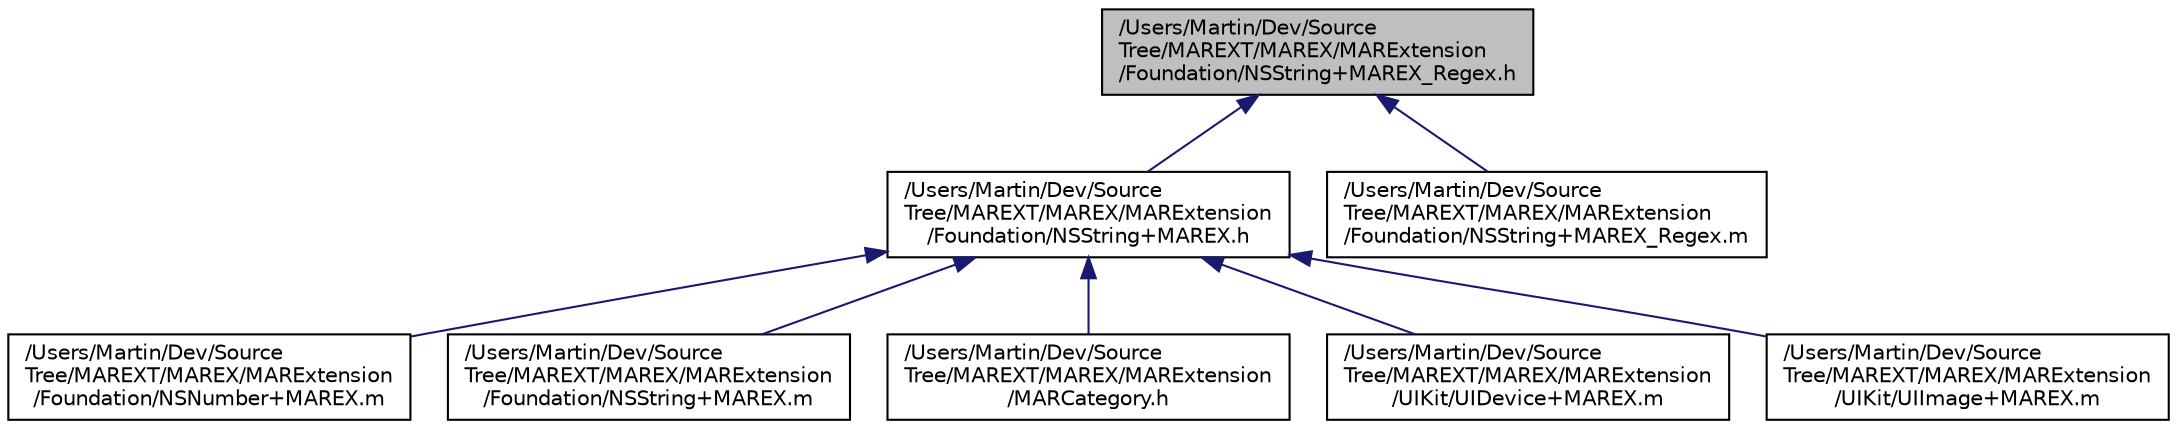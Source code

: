 digraph "/Users/Martin/Dev/SourceTree/MAREXT/MAREX/MARExtension/Foundation/NSString+MAREX_Regex.h"
{
  edge [fontname="Helvetica",fontsize="10",labelfontname="Helvetica",labelfontsize="10"];
  node [fontname="Helvetica",fontsize="10",shape=record];
  Node2 [label="/Users/Martin/Dev/Source\lTree/MAREXT/MAREX/MARExtension\l/Foundation/NSString+MAREX_Regex.h",height=0.2,width=0.4,color="black", fillcolor="grey75", style="filled", fontcolor="black"];
  Node2 -> Node3 [dir="back",color="midnightblue",fontsize="10",style="solid"];
  Node3 [label="/Users/Martin/Dev/Source\lTree/MAREXT/MAREX/MARExtension\l/Foundation/NSString+MAREX.h",height=0.2,width=0.4,color="black", fillcolor="white", style="filled",URL="$_n_s_string_09_m_a_r_e_x_8h.html"];
  Node3 -> Node4 [dir="back",color="midnightblue",fontsize="10",style="solid"];
  Node4 [label="/Users/Martin/Dev/Source\lTree/MAREXT/MAREX/MARExtension\l/Foundation/NSNumber+MAREX.m",height=0.2,width=0.4,color="black", fillcolor="white", style="filled",URL="$_n_s_number_09_m_a_r_e_x_8m.html"];
  Node3 -> Node5 [dir="back",color="midnightblue",fontsize="10",style="solid"];
  Node5 [label="/Users/Martin/Dev/Source\lTree/MAREXT/MAREX/MARExtension\l/Foundation/NSString+MAREX.m",height=0.2,width=0.4,color="black", fillcolor="white", style="filled",URL="$_n_s_string_09_m_a_r_e_x_8m.html"];
  Node3 -> Node6 [dir="back",color="midnightblue",fontsize="10",style="solid"];
  Node6 [label="/Users/Martin/Dev/Source\lTree/MAREXT/MAREX/MARExtension\l/MARCategory.h",height=0.2,width=0.4,color="black", fillcolor="white", style="filled",URL="$_m_a_r_category_8h.html"];
  Node3 -> Node7 [dir="back",color="midnightblue",fontsize="10",style="solid"];
  Node7 [label="/Users/Martin/Dev/Source\lTree/MAREXT/MAREX/MARExtension\l/UIKit/UIDevice+MAREX.m",height=0.2,width=0.4,color="black", fillcolor="white", style="filled",URL="$_u_i_device_09_m_a_r_e_x_8m.html"];
  Node3 -> Node8 [dir="back",color="midnightblue",fontsize="10",style="solid"];
  Node8 [label="/Users/Martin/Dev/Source\lTree/MAREXT/MAREX/MARExtension\l/UIKit/UIImage+MAREX.m",height=0.2,width=0.4,color="black", fillcolor="white", style="filled",URL="$_u_i_image_09_m_a_r_e_x_8m.html"];
  Node2 -> Node9 [dir="back",color="midnightblue",fontsize="10",style="solid"];
  Node9 [label="/Users/Martin/Dev/Source\lTree/MAREXT/MAREX/MARExtension\l/Foundation/NSString+MAREX_Regex.m",height=0.2,width=0.4,color="black", fillcolor="white", style="filled",URL="$_n_s_string_09_m_a_r_e_x___regex_8m.html"];
}
